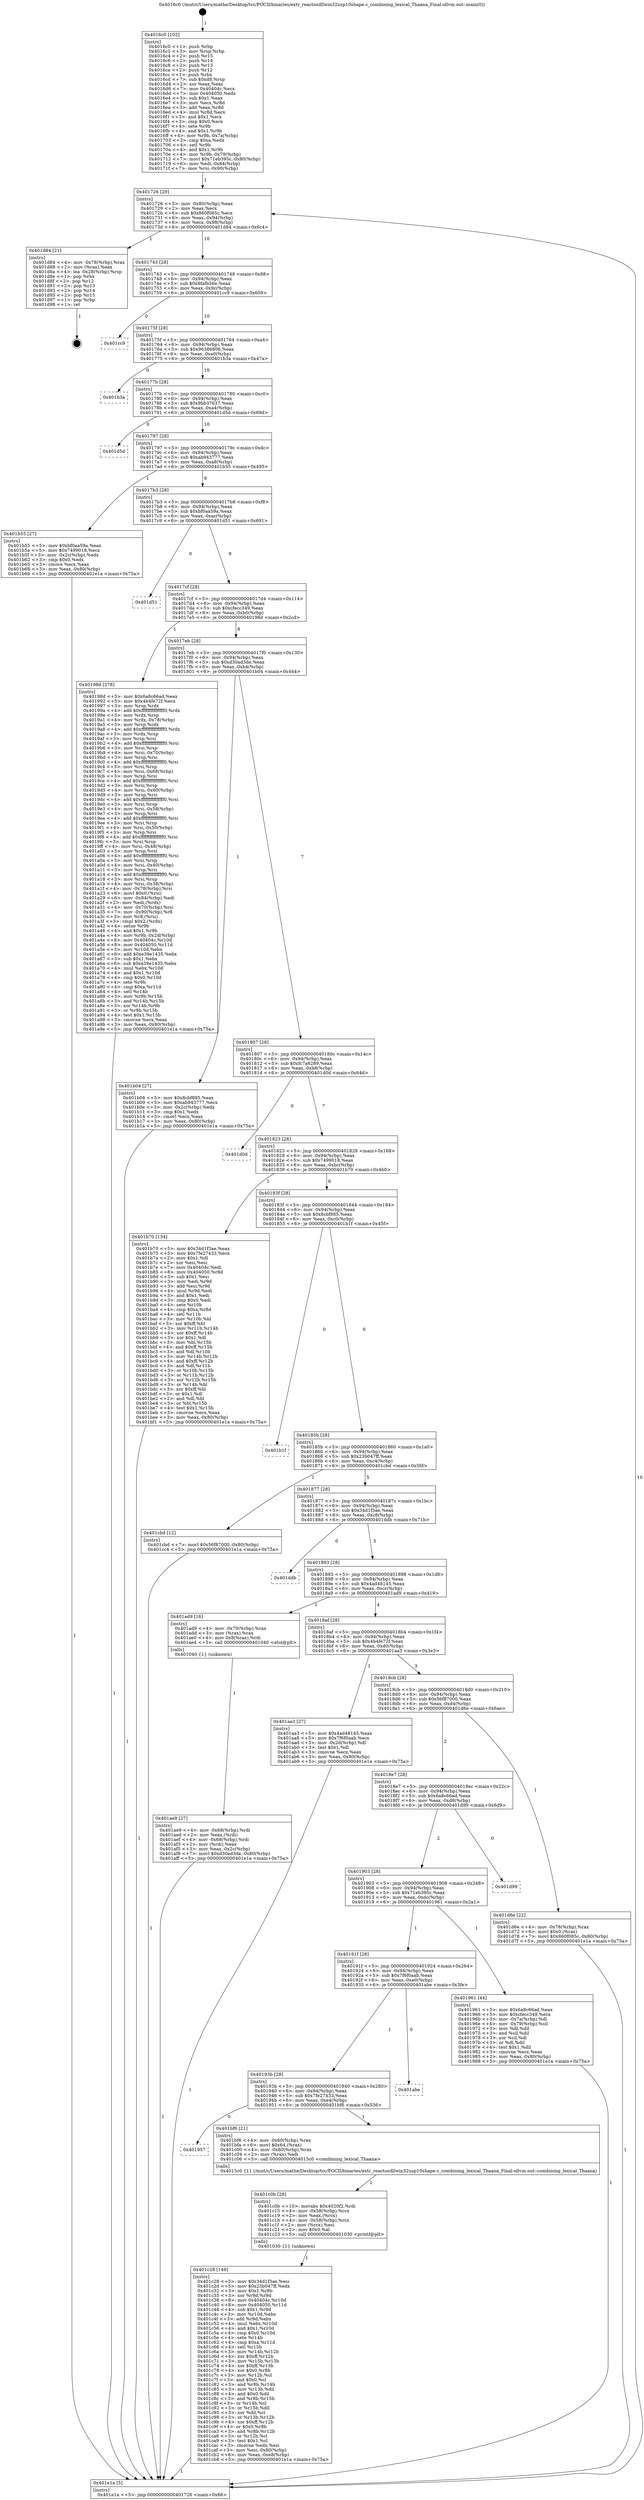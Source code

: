 digraph "0x4016c0" {
  label = "0x4016c0 (/mnt/c/Users/mathe/Desktop/tcc/POCII/binaries/extr_reactosdllwin32usp10shape.c_combining_lexical_Thaana_Final-ollvm.out::main(0))"
  labelloc = "t"
  node[shape=record]

  Entry [label="",width=0.3,height=0.3,shape=circle,fillcolor=black,style=filled]
  "0x401726" [label="{
     0x401726 [29]\l
     | [instrs]\l
     &nbsp;&nbsp;0x401726 \<+3\>: mov -0x80(%rbp),%eax\l
     &nbsp;&nbsp;0x401729 \<+2\>: mov %eax,%ecx\l
     &nbsp;&nbsp;0x40172b \<+6\>: sub $0x860f085c,%ecx\l
     &nbsp;&nbsp;0x401731 \<+6\>: mov %eax,-0x94(%rbp)\l
     &nbsp;&nbsp;0x401737 \<+6\>: mov %ecx,-0x98(%rbp)\l
     &nbsp;&nbsp;0x40173d \<+6\>: je 0000000000401d84 \<main+0x6c4\>\l
  }"]
  "0x401d84" [label="{
     0x401d84 [21]\l
     | [instrs]\l
     &nbsp;&nbsp;0x401d84 \<+4\>: mov -0x78(%rbp),%rax\l
     &nbsp;&nbsp;0x401d88 \<+2\>: mov (%rax),%eax\l
     &nbsp;&nbsp;0x401d8a \<+4\>: lea -0x28(%rbp),%rsp\l
     &nbsp;&nbsp;0x401d8e \<+1\>: pop %rbx\l
     &nbsp;&nbsp;0x401d8f \<+2\>: pop %r12\l
     &nbsp;&nbsp;0x401d91 \<+2\>: pop %r13\l
     &nbsp;&nbsp;0x401d93 \<+2\>: pop %r14\l
     &nbsp;&nbsp;0x401d95 \<+2\>: pop %r15\l
     &nbsp;&nbsp;0x401d97 \<+1\>: pop %rbp\l
     &nbsp;&nbsp;0x401d98 \<+1\>: ret\l
  }"]
  "0x401743" [label="{
     0x401743 [28]\l
     | [instrs]\l
     &nbsp;&nbsp;0x401743 \<+5\>: jmp 0000000000401748 \<main+0x88\>\l
     &nbsp;&nbsp;0x401748 \<+6\>: mov -0x94(%rbp),%eax\l
     &nbsp;&nbsp;0x40174e \<+5\>: sub $0x8fafb56e,%eax\l
     &nbsp;&nbsp;0x401753 \<+6\>: mov %eax,-0x9c(%rbp)\l
     &nbsp;&nbsp;0x401759 \<+6\>: je 0000000000401cc9 \<main+0x609\>\l
  }"]
  Exit [label="",width=0.3,height=0.3,shape=circle,fillcolor=black,style=filled,peripheries=2]
  "0x401cc9" [label="{
     0x401cc9\l
  }", style=dashed]
  "0x40175f" [label="{
     0x40175f [28]\l
     | [instrs]\l
     &nbsp;&nbsp;0x40175f \<+5\>: jmp 0000000000401764 \<main+0xa4\>\l
     &nbsp;&nbsp;0x401764 \<+6\>: mov -0x94(%rbp),%eax\l
     &nbsp;&nbsp;0x40176a \<+5\>: sub $0x96386806,%eax\l
     &nbsp;&nbsp;0x40176f \<+6\>: mov %eax,-0xa0(%rbp)\l
     &nbsp;&nbsp;0x401775 \<+6\>: je 0000000000401b3a \<main+0x47a\>\l
  }"]
  "0x401c28" [label="{
     0x401c28 [149]\l
     | [instrs]\l
     &nbsp;&nbsp;0x401c28 \<+5\>: mov $0x34d1f3ae,%esi\l
     &nbsp;&nbsp;0x401c2d \<+5\>: mov $0x23b047ff,%edx\l
     &nbsp;&nbsp;0x401c32 \<+3\>: mov $0x1,%r8b\l
     &nbsp;&nbsp;0x401c35 \<+3\>: xor %r9d,%r9d\l
     &nbsp;&nbsp;0x401c38 \<+8\>: mov 0x40404c,%r10d\l
     &nbsp;&nbsp;0x401c40 \<+8\>: mov 0x404050,%r11d\l
     &nbsp;&nbsp;0x401c48 \<+4\>: sub $0x1,%r9d\l
     &nbsp;&nbsp;0x401c4c \<+3\>: mov %r10d,%ebx\l
     &nbsp;&nbsp;0x401c4f \<+3\>: add %r9d,%ebx\l
     &nbsp;&nbsp;0x401c52 \<+4\>: imul %ebx,%r10d\l
     &nbsp;&nbsp;0x401c56 \<+4\>: and $0x1,%r10d\l
     &nbsp;&nbsp;0x401c5a \<+4\>: cmp $0x0,%r10d\l
     &nbsp;&nbsp;0x401c5e \<+4\>: sete %r14b\l
     &nbsp;&nbsp;0x401c62 \<+4\>: cmp $0xa,%r11d\l
     &nbsp;&nbsp;0x401c66 \<+4\>: setl %r15b\l
     &nbsp;&nbsp;0x401c6a \<+3\>: mov %r14b,%r12b\l
     &nbsp;&nbsp;0x401c6d \<+4\>: xor $0xff,%r12b\l
     &nbsp;&nbsp;0x401c71 \<+3\>: mov %r15b,%r13b\l
     &nbsp;&nbsp;0x401c74 \<+4\>: xor $0xff,%r13b\l
     &nbsp;&nbsp;0x401c78 \<+4\>: xor $0x0,%r8b\l
     &nbsp;&nbsp;0x401c7c \<+3\>: mov %r12b,%cl\l
     &nbsp;&nbsp;0x401c7f \<+3\>: and $0x0,%cl\l
     &nbsp;&nbsp;0x401c82 \<+3\>: and %r8b,%r14b\l
     &nbsp;&nbsp;0x401c85 \<+3\>: mov %r13b,%dil\l
     &nbsp;&nbsp;0x401c88 \<+4\>: and $0x0,%dil\l
     &nbsp;&nbsp;0x401c8c \<+3\>: and %r8b,%r15b\l
     &nbsp;&nbsp;0x401c8f \<+3\>: or %r14b,%cl\l
     &nbsp;&nbsp;0x401c92 \<+3\>: or %r15b,%dil\l
     &nbsp;&nbsp;0x401c95 \<+3\>: xor %dil,%cl\l
     &nbsp;&nbsp;0x401c98 \<+3\>: or %r13b,%r12b\l
     &nbsp;&nbsp;0x401c9b \<+4\>: xor $0xff,%r12b\l
     &nbsp;&nbsp;0x401c9f \<+4\>: or $0x0,%r8b\l
     &nbsp;&nbsp;0x401ca3 \<+3\>: and %r8b,%r12b\l
     &nbsp;&nbsp;0x401ca6 \<+3\>: or %r12b,%cl\l
     &nbsp;&nbsp;0x401ca9 \<+3\>: test $0x1,%cl\l
     &nbsp;&nbsp;0x401cac \<+3\>: cmovne %edx,%esi\l
     &nbsp;&nbsp;0x401caf \<+3\>: mov %esi,-0x80(%rbp)\l
     &nbsp;&nbsp;0x401cb2 \<+6\>: mov %eax,-0xe8(%rbp)\l
     &nbsp;&nbsp;0x401cb8 \<+5\>: jmp 0000000000401e1a \<main+0x75a\>\l
  }"]
  "0x401b3a" [label="{
     0x401b3a\l
  }", style=dashed]
  "0x40177b" [label="{
     0x40177b [28]\l
     | [instrs]\l
     &nbsp;&nbsp;0x40177b \<+5\>: jmp 0000000000401780 \<main+0xc0\>\l
     &nbsp;&nbsp;0x401780 \<+6\>: mov -0x94(%rbp),%eax\l
     &nbsp;&nbsp;0x401786 \<+5\>: sub $0x9bb37637,%eax\l
     &nbsp;&nbsp;0x40178b \<+6\>: mov %eax,-0xa4(%rbp)\l
     &nbsp;&nbsp;0x401791 \<+6\>: je 0000000000401d5d \<main+0x69d\>\l
  }"]
  "0x401c0b" [label="{
     0x401c0b [29]\l
     | [instrs]\l
     &nbsp;&nbsp;0x401c0b \<+10\>: movabs $0x4020f2,%rdi\l
     &nbsp;&nbsp;0x401c15 \<+4\>: mov -0x58(%rbp),%rcx\l
     &nbsp;&nbsp;0x401c19 \<+2\>: mov %eax,(%rcx)\l
     &nbsp;&nbsp;0x401c1b \<+4\>: mov -0x58(%rbp),%rcx\l
     &nbsp;&nbsp;0x401c1f \<+2\>: mov (%rcx),%esi\l
     &nbsp;&nbsp;0x401c21 \<+2\>: mov $0x0,%al\l
     &nbsp;&nbsp;0x401c23 \<+5\>: call 0000000000401030 \<printf@plt\>\l
     | [calls]\l
     &nbsp;&nbsp;0x401030 \{1\} (unknown)\l
  }"]
  "0x401d5d" [label="{
     0x401d5d\l
  }", style=dashed]
  "0x401797" [label="{
     0x401797 [28]\l
     | [instrs]\l
     &nbsp;&nbsp;0x401797 \<+5\>: jmp 000000000040179c \<main+0xdc\>\l
     &nbsp;&nbsp;0x40179c \<+6\>: mov -0x94(%rbp),%eax\l
     &nbsp;&nbsp;0x4017a2 \<+5\>: sub $0xab943777,%eax\l
     &nbsp;&nbsp;0x4017a7 \<+6\>: mov %eax,-0xa8(%rbp)\l
     &nbsp;&nbsp;0x4017ad \<+6\>: je 0000000000401b55 \<main+0x495\>\l
  }"]
  "0x401957" [label="{
     0x401957\l
  }", style=dashed]
  "0x401b55" [label="{
     0x401b55 [27]\l
     | [instrs]\l
     &nbsp;&nbsp;0x401b55 \<+5\>: mov $0xbf0aa59a,%eax\l
     &nbsp;&nbsp;0x401b5a \<+5\>: mov $0x7499018,%ecx\l
     &nbsp;&nbsp;0x401b5f \<+3\>: mov -0x2c(%rbp),%edx\l
     &nbsp;&nbsp;0x401b62 \<+3\>: cmp $0x0,%edx\l
     &nbsp;&nbsp;0x401b65 \<+3\>: cmove %ecx,%eax\l
     &nbsp;&nbsp;0x401b68 \<+3\>: mov %eax,-0x80(%rbp)\l
     &nbsp;&nbsp;0x401b6b \<+5\>: jmp 0000000000401e1a \<main+0x75a\>\l
  }"]
  "0x4017b3" [label="{
     0x4017b3 [28]\l
     | [instrs]\l
     &nbsp;&nbsp;0x4017b3 \<+5\>: jmp 00000000004017b8 \<main+0xf8\>\l
     &nbsp;&nbsp;0x4017b8 \<+6\>: mov -0x94(%rbp),%eax\l
     &nbsp;&nbsp;0x4017be \<+5\>: sub $0xbf0aa59a,%eax\l
     &nbsp;&nbsp;0x4017c3 \<+6\>: mov %eax,-0xac(%rbp)\l
     &nbsp;&nbsp;0x4017c9 \<+6\>: je 0000000000401d51 \<main+0x691\>\l
  }"]
  "0x401bf6" [label="{
     0x401bf6 [21]\l
     | [instrs]\l
     &nbsp;&nbsp;0x401bf6 \<+4\>: mov -0x60(%rbp),%rax\l
     &nbsp;&nbsp;0x401bfa \<+6\>: movl $0x64,(%rax)\l
     &nbsp;&nbsp;0x401c00 \<+4\>: mov -0x60(%rbp),%rax\l
     &nbsp;&nbsp;0x401c04 \<+2\>: mov (%rax),%edi\l
     &nbsp;&nbsp;0x401c06 \<+5\>: call 00000000004015c0 \<combining_lexical_Thaana\>\l
     | [calls]\l
     &nbsp;&nbsp;0x4015c0 \{1\} (/mnt/c/Users/mathe/Desktop/tcc/POCII/binaries/extr_reactosdllwin32usp10shape.c_combining_lexical_Thaana_Final-ollvm.out::combining_lexical_Thaana)\l
  }"]
  "0x401d51" [label="{
     0x401d51\l
  }", style=dashed]
  "0x4017cf" [label="{
     0x4017cf [28]\l
     | [instrs]\l
     &nbsp;&nbsp;0x4017cf \<+5\>: jmp 00000000004017d4 \<main+0x114\>\l
     &nbsp;&nbsp;0x4017d4 \<+6\>: mov -0x94(%rbp),%eax\l
     &nbsp;&nbsp;0x4017da \<+5\>: sub $0xcfecc349,%eax\l
     &nbsp;&nbsp;0x4017df \<+6\>: mov %eax,-0xb0(%rbp)\l
     &nbsp;&nbsp;0x4017e5 \<+6\>: je 000000000040198d \<main+0x2cd\>\l
  }"]
  "0x40193b" [label="{
     0x40193b [28]\l
     | [instrs]\l
     &nbsp;&nbsp;0x40193b \<+5\>: jmp 0000000000401940 \<main+0x280\>\l
     &nbsp;&nbsp;0x401940 \<+6\>: mov -0x94(%rbp),%eax\l
     &nbsp;&nbsp;0x401946 \<+5\>: sub $0x7fe27433,%eax\l
     &nbsp;&nbsp;0x40194b \<+6\>: mov %eax,-0xe4(%rbp)\l
     &nbsp;&nbsp;0x401951 \<+6\>: je 0000000000401bf6 \<main+0x536\>\l
  }"]
  "0x40198d" [label="{
     0x40198d [278]\l
     | [instrs]\l
     &nbsp;&nbsp;0x40198d \<+5\>: mov $0x6a8c66ad,%eax\l
     &nbsp;&nbsp;0x401992 \<+5\>: mov $0x4b4fe72f,%ecx\l
     &nbsp;&nbsp;0x401997 \<+3\>: mov %rsp,%rdx\l
     &nbsp;&nbsp;0x40199a \<+4\>: add $0xfffffffffffffff0,%rdx\l
     &nbsp;&nbsp;0x40199e \<+3\>: mov %rdx,%rsp\l
     &nbsp;&nbsp;0x4019a1 \<+4\>: mov %rdx,-0x78(%rbp)\l
     &nbsp;&nbsp;0x4019a5 \<+3\>: mov %rsp,%rdx\l
     &nbsp;&nbsp;0x4019a8 \<+4\>: add $0xfffffffffffffff0,%rdx\l
     &nbsp;&nbsp;0x4019ac \<+3\>: mov %rdx,%rsp\l
     &nbsp;&nbsp;0x4019af \<+3\>: mov %rsp,%rsi\l
     &nbsp;&nbsp;0x4019b2 \<+4\>: add $0xfffffffffffffff0,%rsi\l
     &nbsp;&nbsp;0x4019b6 \<+3\>: mov %rsi,%rsp\l
     &nbsp;&nbsp;0x4019b9 \<+4\>: mov %rsi,-0x70(%rbp)\l
     &nbsp;&nbsp;0x4019bd \<+3\>: mov %rsp,%rsi\l
     &nbsp;&nbsp;0x4019c0 \<+4\>: add $0xfffffffffffffff0,%rsi\l
     &nbsp;&nbsp;0x4019c4 \<+3\>: mov %rsi,%rsp\l
     &nbsp;&nbsp;0x4019c7 \<+4\>: mov %rsi,-0x68(%rbp)\l
     &nbsp;&nbsp;0x4019cb \<+3\>: mov %rsp,%rsi\l
     &nbsp;&nbsp;0x4019ce \<+4\>: add $0xfffffffffffffff0,%rsi\l
     &nbsp;&nbsp;0x4019d2 \<+3\>: mov %rsi,%rsp\l
     &nbsp;&nbsp;0x4019d5 \<+4\>: mov %rsi,-0x60(%rbp)\l
     &nbsp;&nbsp;0x4019d9 \<+3\>: mov %rsp,%rsi\l
     &nbsp;&nbsp;0x4019dc \<+4\>: add $0xfffffffffffffff0,%rsi\l
     &nbsp;&nbsp;0x4019e0 \<+3\>: mov %rsi,%rsp\l
     &nbsp;&nbsp;0x4019e3 \<+4\>: mov %rsi,-0x58(%rbp)\l
     &nbsp;&nbsp;0x4019e7 \<+3\>: mov %rsp,%rsi\l
     &nbsp;&nbsp;0x4019ea \<+4\>: add $0xfffffffffffffff0,%rsi\l
     &nbsp;&nbsp;0x4019ee \<+3\>: mov %rsi,%rsp\l
     &nbsp;&nbsp;0x4019f1 \<+4\>: mov %rsi,-0x50(%rbp)\l
     &nbsp;&nbsp;0x4019f5 \<+3\>: mov %rsp,%rsi\l
     &nbsp;&nbsp;0x4019f8 \<+4\>: add $0xfffffffffffffff0,%rsi\l
     &nbsp;&nbsp;0x4019fc \<+3\>: mov %rsi,%rsp\l
     &nbsp;&nbsp;0x4019ff \<+4\>: mov %rsi,-0x48(%rbp)\l
     &nbsp;&nbsp;0x401a03 \<+3\>: mov %rsp,%rsi\l
     &nbsp;&nbsp;0x401a06 \<+4\>: add $0xfffffffffffffff0,%rsi\l
     &nbsp;&nbsp;0x401a0a \<+3\>: mov %rsi,%rsp\l
     &nbsp;&nbsp;0x401a0d \<+4\>: mov %rsi,-0x40(%rbp)\l
     &nbsp;&nbsp;0x401a11 \<+3\>: mov %rsp,%rsi\l
     &nbsp;&nbsp;0x401a14 \<+4\>: add $0xfffffffffffffff0,%rsi\l
     &nbsp;&nbsp;0x401a18 \<+3\>: mov %rsi,%rsp\l
     &nbsp;&nbsp;0x401a1b \<+4\>: mov %rsi,-0x38(%rbp)\l
     &nbsp;&nbsp;0x401a1f \<+4\>: mov -0x78(%rbp),%rsi\l
     &nbsp;&nbsp;0x401a23 \<+6\>: movl $0x0,(%rsi)\l
     &nbsp;&nbsp;0x401a29 \<+6\>: mov -0x84(%rbp),%edi\l
     &nbsp;&nbsp;0x401a2f \<+2\>: mov %edi,(%rdx)\l
     &nbsp;&nbsp;0x401a31 \<+4\>: mov -0x70(%rbp),%rsi\l
     &nbsp;&nbsp;0x401a35 \<+7\>: mov -0x90(%rbp),%r8\l
     &nbsp;&nbsp;0x401a3c \<+3\>: mov %r8,(%rsi)\l
     &nbsp;&nbsp;0x401a3f \<+3\>: cmpl $0x2,(%rdx)\l
     &nbsp;&nbsp;0x401a42 \<+4\>: setne %r9b\l
     &nbsp;&nbsp;0x401a46 \<+4\>: and $0x1,%r9b\l
     &nbsp;&nbsp;0x401a4a \<+4\>: mov %r9b,-0x2d(%rbp)\l
     &nbsp;&nbsp;0x401a4e \<+8\>: mov 0x40404c,%r10d\l
     &nbsp;&nbsp;0x401a56 \<+8\>: mov 0x404050,%r11d\l
     &nbsp;&nbsp;0x401a5e \<+3\>: mov %r10d,%ebx\l
     &nbsp;&nbsp;0x401a61 \<+6\>: add $0xe39e1435,%ebx\l
     &nbsp;&nbsp;0x401a67 \<+3\>: sub $0x1,%ebx\l
     &nbsp;&nbsp;0x401a6a \<+6\>: sub $0xe39e1435,%ebx\l
     &nbsp;&nbsp;0x401a70 \<+4\>: imul %ebx,%r10d\l
     &nbsp;&nbsp;0x401a74 \<+4\>: and $0x1,%r10d\l
     &nbsp;&nbsp;0x401a78 \<+4\>: cmp $0x0,%r10d\l
     &nbsp;&nbsp;0x401a7c \<+4\>: sete %r9b\l
     &nbsp;&nbsp;0x401a80 \<+4\>: cmp $0xa,%r11d\l
     &nbsp;&nbsp;0x401a84 \<+4\>: setl %r14b\l
     &nbsp;&nbsp;0x401a88 \<+3\>: mov %r9b,%r15b\l
     &nbsp;&nbsp;0x401a8b \<+3\>: and %r14b,%r15b\l
     &nbsp;&nbsp;0x401a8e \<+3\>: xor %r14b,%r9b\l
     &nbsp;&nbsp;0x401a91 \<+3\>: or %r9b,%r15b\l
     &nbsp;&nbsp;0x401a94 \<+4\>: test $0x1,%r15b\l
     &nbsp;&nbsp;0x401a98 \<+3\>: cmovne %ecx,%eax\l
     &nbsp;&nbsp;0x401a9b \<+3\>: mov %eax,-0x80(%rbp)\l
     &nbsp;&nbsp;0x401a9e \<+5\>: jmp 0000000000401e1a \<main+0x75a\>\l
  }"]
  "0x4017eb" [label="{
     0x4017eb [28]\l
     | [instrs]\l
     &nbsp;&nbsp;0x4017eb \<+5\>: jmp 00000000004017f0 \<main+0x130\>\l
     &nbsp;&nbsp;0x4017f0 \<+6\>: mov -0x94(%rbp),%eax\l
     &nbsp;&nbsp;0x4017f6 \<+5\>: sub $0xd30ad3de,%eax\l
     &nbsp;&nbsp;0x4017fb \<+6\>: mov %eax,-0xb4(%rbp)\l
     &nbsp;&nbsp;0x401801 \<+6\>: je 0000000000401b04 \<main+0x444\>\l
  }"]
  "0x401abe" [label="{
     0x401abe\l
  }", style=dashed]
  "0x401b04" [label="{
     0x401b04 [27]\l
     | [instrs]\l
     &nbsp;&nbsp;0x401b04 \<+5\>: mov $0x8cbf885,%eax\l
     &nbsp;&nbsp;0x401b09 \<+5\>: mov $0xab943777,%ecx\l
     &nbsp;&nbsp;0x401b0e \<+3\>: mov -0x2c(%rbp),%edx\l
     &nbsp;&nbsp;0x401b11 \<+3\>: cmp $0x1,%edx\l
     &nbsp;&nbsp;0x401b14 \<+3\>: cmovl %ecx,%eax\l
     &nbsp;&nbsp;0x401b17 \<+3\>: mov %eax,-0x80(%rbp)\l
     &nbsp;&nbsp;0x401b1a \<+5\>: jmp 0000000000401e1a \<main+0x75a\>\l
  }"]
  "0x401807" [label="{
     0x401807 [28]\l
     | [instrs]\l
     &nbsp;&nbsp;0x401807 \<+5\>: jmp 000000000040180c \<main+0x14c\>\l
     &nbsp;&nbsp;0x40180c \<+6\>: mov -0x94(%rbp),%eax\l
     &nbsp;&nbsp;0x401812 \<+5\>: sub $0xfc7a6289,%eax\l
     &nbsp;&nbsp;0x401817 \<+6\>: mov %eax,-0xb8(%rbp)\l
     &nbsp;&nbsp;0x40181d \<+6\>: je 0000000000401d0d \<main+0x64d\>\l
  }"]
  "0x401ae9" [label="{
     0x401ae9 [27]\l
     | [instrs]\l
     &nbsp;&nbsp;0x401ae9 \<+4\>: mov -0x68(%rbp),%rdi\l
     &nbsp;&nbsp;0x401aed \<+2\>: mov %eax,(%rdi)\l
     &nbsp;&nbsp;0x401aef \<+4\>: mov -0x68(%rbp),%rdi\l
     &nbsp;&nbsp;0x401af3 \<+2\>: mov (%rdi),%eax\l
     &nbsp;&nbsp;0x401af5 \<+3\>: mov %eax,-0x2c(%rbp)\l
     &nbsp;&nbsp;0x401af8 \<+7\>: movl $0xd30ad3de,-0x80(%rbp)\l
     &nbsp;&nbsp;0x401aff \<+5\>: jmp 0000000000401e1a \<main+0x75a\>\l
  }"]
  "0x401d0d" [label="{
     0x401d0d\l
  }", style=dashed]
  "0x401823" [label="{
     0x401823 [28]\l
     | [instrs]\l
     &nbsp;&nbsp;0x401823 \<+5\>: jmp 0000000000401828 \<main+0x168\>\l
     &nbsp;&nbsp;0x401828 \<+6\>: mov -0x94(%rbp),%eax\l
     &nbsp;&nbsp;0x40182e \<+5\>: sub $0x7499018,%eax\l
     &nbsp;&nbsp;0x401833 \<+6\>: mov %eax,-0xbc(%rbp)\l
     &nbsp;&nbsp;0x401839 \<+6\>: je 0000000000401b70 \<main+0x4b0\>\l
  }"]
  "0x4016c0" [label="{
     0x4016c0 [102]\l
     | [instrs]\l
     &nbsp;&nbsp;0x4016c0 \<+1\>: push %rbp\l
     &nbsp;&nbsp;0x4016c1 \<+3\>: mov %rsp,%rbp\l
     &nbsp;&nbsp;0x4016c4 \<+2\>: push %r15\l
     &nbsp;&nbsp;0x4016c6 \<+2\>: push %r14\l
     &nbsp;&nbsp;0x4016c8 \<+2\>: push %r13\l
     &nbsp;&nbsp;0x4016ca \<+2\>: push %r12\l
     &nbsp;&nbsp;0x4016cc \<+1\>: push %rbx\l
     &nbsp;&nbsp;0x4016cd \<+7\>: sub $0xd8,%rsp\l
     &nbsp;&nbsp;0x4016d4 \<+2\>: xor %eax,%eax\l
     &nbsp;&nbsp;0x4016d6 \<+7\>: mov 0x40404c,%ecx\l
     &nbsp;&nbsp;0x4016dd \<+7\>: mov 0x404050,%edx\l
     &nbsp;&nbsp;0x4016e4 \<+3\>: sub $0x1,%eax\l
     &nbsp;&nbsp;0x4016e7 \<+3\>: mov %ecx,%r8d\l
     &nbsp;&nbsp;0x4016ea \<+3\>: add %eax,%r8d\l
     &nbsp;&nbsp;0x4016ed \<+4\>: imul %r8d,%ecx\l
     &nbsp;&nbsp;0x4016f1 \<+3\>: and $0x1,%ecx\l
     &nbsp;&nbsp;0x4016f4 \<+3\>: cmp $0x0,%ecx\l
     &nbsp;&nbsp;0x4016f7 \<+4\>: sete %r9b\l
     &nbsp;&nbsp;0x4016fb \<+4\>: and $0x1,%r9b\l
     &nbsp;&nbsp;0x4016ff \<+4\>: mov %r9b,-0x7a(%rbp)\l
     &nbsp;&nbsp;0x401703 \<+3\>: cmp $0xa,%edx\l
     &nbsp;&nbsp;0x401706 \<+4\>: setl %r9b\l
     &nbsp;&nbsp;0x40170a \<+4\>: and $0x1,%r9b\l
     &nbsp;&nbsp;0x40170e \<+4\>: mov %r9b,-0x79(%rbp)\l
     &nbsp;&nbsp;0x401712 \<+7\>: movl $0x71eb395c,-0x80(%rbp)\l
     &nbsp;&nbsp;0x401719 \<+6\>: mov %edi,-0x84(%rbp)\l
     &nbsp;&nbsp;0x40171f \<+7\>: mov %rsi,-0x90(%rbp)\l
  }"]
  "0x401b70" [label="{
     0x401b70 [134]\l
     | [instrs]\l
     &nbsp;&nbsp;0x401b70 \<+5\>: mov $0x34d1f3ae,%eax\l
     &nbsp;&nbsp;0x401b75 \<+5\>: mov $0x7fe27433,%ecx\l
     &nbsp;&nbsp;0x401b7a \<+2\>: mov $0x1,%dl\l
     &nbsp;&nbsp;0x401b7c \<+2\>: xor %esi,%esi\l
     &nbsp;&nbsp;0x401b7e \<+7\>: mov 0x40404c,%edi\l
     &nbsp;&nbsp;0x401b85 \<+8\>: mov 0x404050,%r8d\l
     &nbsp;&nbsp;0x401b8d \<+3\>: sub $0x1,%esi\l
     &nbsp;&nbsp;0x401b90 \<+3\>: mov %edi,%r9d\l
     &nbsp;&nbsp;0x401b93 \<+3\>: add %esi,%r9d\l
     &nbsp;&nbsp;0x401b96 \<+4\>: imul %r9d,%edi\l
     &nbsp;&nbsp;0x401b9a \<+3\>: and $0x1,%edi\l
     &nbsp;&nbsp;0x401b9d \<+3\>: cmp $0x0,%edi\l
     &nbsp;&nbsp;0x401ba0 \<+4\>: sete %r10b\l
     &nbsp;&nbsp;0x401ba4 \<+4\>: cmp $0xa,%r8d\l
     &nbsp;&nbsp;0x401ba8 \<+4\>: setl %r11b\l
     &nbsp;&nbsp;0x401bac \<+3\>: mov %r10b,%bl\l
     &nbsp;&nbsp;0x401baf \<+3\>: xor $0xff,%bl\l
     &nbsp;&nbsp;0x401bb2 \<+3\>: mov %r11b,%r14b\l
     &nbsp;&nbsp;0x401bb5 \<+4\>: xor $0xff,%r14b\l
     &nbsp;&nbsp;0x401bb9 \<+3\>: xor $0x1,%dl\l
     &nbsp;&nbsp;0x401bbc \<+3\>: mov %bl,%r15b\l
     &nbsp;&nbsp;0x401bbf \<+4\>: and $0xff,%r15b\l
     &nbsp;&nbsp;0x401bc3 \<+3\>: and %dl,%r10b\l
     &nbsp;&nbsp;0x401bc6 \<+3\>: mov %r14b,%r12b\l
     &nbsp;&nbsp;0x401bc9 \<+4\>: and $0xff,%r12b\l
     &nbsp;&nbsp;0x401bcd \<+3\>: and %dl,%r11b\l
     &nbsp;&nbsp;0x401bd0 \<+3\>: or %r10b,%r15b\l
     &nbsp;&nbsp;0x401bd3 \<+3\>: or %r11b,%r12b\l
     &nbsp;&nbsp;0x401bd6 \<+3\>: xor %r12b,%r15b\l
     &nbsp;&nbsp;0x401bd9 \<+3\>: or %r14b,%bl\l
     &nbsp;&nbsp;0x401bdc \<+3\>: xor $0xff,%bl\l
     &nbsp;&nbsp;0x401bdf \<+3\>: or $0x1,%dl\l
     &nbsp;&nbsp;0x401be2 \<+2\>: and %dl,%bl\l
     &nbsp;&nbsp;0x401be4 \<+3\>: or %bl,%r15b\l
     &nbsp;&nbsp;0x401be7 \<+4\>: test $0x1,%r15b\l
     &nbsp;&nbsp;0x401beb \<+3\>: cmovne %ecx,%eax\l
     &nbsp;&nbsp;0x401bee \<+3\>: mov %eax,-0x80(%rbp)\l
     &nbsp;&nbsp;0x401bf1 \<+5\>: jmp 0000000000401e1a \<main+0x75a\>\l
  }"]
  "0x40183f" [label="{
     0x40183f [28]\l
     | [instrs]\l
     &nbsp;&nbsp;0x40183f \<+5\>: jmp 0000000000401844 \<main+0x184\>\l
     &nbsp;&nbsp;0x401844 \<+6\>: mov -0x94(%rbp),%eax\l
     &nbsp;&nbsp;0x40184a \<+5\>: sub $0x8cbf885,%eax\l
     &nbsp;&nbsp;0x40184f \<+6\>: mov %eax,-0xc0(%rbp)\l
     &nbsp;&nbsp;0x401855 \<+6\>: je 0000000000401b1f \<main+0x45f\>\l
  }"]
  "0x401e1a" [label="{
     0x401e1a [5]\l
     | [instrs]\l
     &nbsp;&nbsp;0x401e1a \<+5\>: jmp 0000000000401726 \<main+0x66\>\l
  }"]
  "0x401b1f" [label="{
     0x401b1f\l
  }", style=dashed]
  "0x40185b" [label="{
     0x40185b [28]\l
     | [instrs]\l
     &nbsp;&nbsp;0x40185b \<+5\>: jmp 0000000000401860 \<main+0x1a0\>\l
     &nbsp;&nbsp;0x401860 \<+6\>: mov -0x94(%rbp),%eax\l
     &nbsp;&nbsp;0x401866 \<+5\>: sub $0x23b047ff,%eax\l
     &nbsp;&nbsp;0x40186b \<+6\>: mov %eax,-0xc4(%rbp)\l
     &nbsp;&nbsp;0x401871 \<+6\>: je 0000000000401cbd \<main+0x5fd\>\l
  }"]
  "0x40191f" [label="{
     0x40191f [28]\l
     | [instrs]\l
     &nbsp;&nbsp;0x40191f \<+5\>: jmp 0000000000401924 \<main+0x264\>\l
     &nbsp;&nbsp;0x401924 \<+6\>: mov -0x94(%rbp),%eax\l
     &nbsp;&nbsp;0x40192a \<+5\>: sub $0x7f6f0aab,%eax\l
     &nbsp;&nbsp;0x40192f \<+6\>: mov %eax,-0xe0(%rbp)\l
     &nbsp;&nbsp;0x401935 \<+6\>: je 0000000000401abe \<main+0x3fe\>\l
  }"]
  "0x401cbd" [label="{
     0x401cbd [12]\l
     | [instrs]\l
     &nbsp;&nbsp;0x401cbd \<+7\>: movl $0x56f87000,-0x80(%rbp)\l
     &nbsp;&nbsp;0x401cc4 \<+5\>: jmp 0000000000401e1a \<main+0x75a\>\l
  }"]
  "0x401877" [label="{
     0x401877 [28]\l
     | [instrs]\l
     &nbsp;&nbsp;0x401877 \<+5\>: jmp 000000000040187c \<main+0x1bc\>\l
     &nbsp;&nbsp;0x40187c \<+6\>: mov -0x94(%rbp),%eax\l
     &nbsp;&nbsp;0x401882 \<+5\>: sub $0x34d1f3ae,%eax\l
     &nbsp;&nbsp;0x401887 \<+6\>: mov %eax,-0xc8(%rbp)\l
     &nbsp;&nbsp;0x40188d \<+6\>: je 0000000000401ddb \<main+0x71b\>\l
  }"]
  "0x401961" [label="{
     0x401961 [44]\l
     | [instrs]\l
     &nbsp;&nbsp;0x401961 \<+5\>: mov $0x6a8c66ad,%eax\l
     &nbsp;&nbsp;0x401966 \<+5\>: mov $0xcfecc349,%ecx\l
     &nbsp;&nbsp;0x40196b \<+3\>: mov -0x7a(%rbp),%dl\l
     &nbsp;&nbsp;0x40196e \<+4\>: mov -0x79(%rbp),%sil\l
     &nbsp;&nbsp;0x401972 \<+3\>: mov %dl,%dil\l
     &nbsp;&nbsp;0x401975 \<+3\>: and %sil,%dil\l
     &nbsp;&nbsp;0x401978 \<+3\>: xor %sil,%dl\l
     &nbsp;&nbsp;0x40197b \<+3\>: or %dl,%dil\l
     &nbsp;&nbsp;0x40197e \<+4\>: test $0x1,%dil\l
     &nbsp;&nbsp;0x401982 \<+3\>: cmovne %ecx,%eax\l
     &nbsp;&nbsp;0x401985 \<+3\>: mov %eax,-0x80(%rbp)\l
     &nbsp;&nbsp;0x401988 \<+5\>: jmp 0000000000401e1a \<main+0x75a\>\l
  }"]
  "0x401ddb" [label="{
     0x401ddb\l
  }", style=dashed]
  "0x401893" [label="{
     0x401893 [28]\l
     | [instrs]\l
     &nbsp;&nbsp;0x401893 \<+5\>: jmp 0000000000401898 \<main+0x1d8\>\l
     &nbsp;&nbsp;0x401898 \<+6\>: mov -0x94(%rbp),%eax\l
     &nbsp;&nbsp;0x40189e \<+5\>: sub $0x4ad48145,%eax\l
     &nbsp;&nbsp;0x4018a3 \<+6\>: mov %eax,-0xcc(%rbp)\l
     &nbsp;&nbsp;0x4018a9 \<+6\>: je 0000000000401ad9 \<main+0x419\>\l
  }"]
  "0x401903" [label="{
     0x401903 [28]\l
     | [instrs]\l
     &nbsp;&nbsp;0x401903 \<+5\>: jmp 0000000000401908 \<main+0x248\>\l
     &nbsp;&nbsp;0x401908 \<+6\>: mov -0x94(%rbp),%eax\l
     &nbsp;&nbsp;0x40190e \<+5\>: sub $0x71eb395c,%eax\l
     &nbsp;&nbsp;0x401913 \<+6\>: mov %eax,-0xdc(%rbp)\l
     &nbsp;&nbsp;0x401919 \<+6\>: je 0000000000401961 \<main+0x2a1\>\l
  }"]
  "0x401ad9" [label="{
     0x401ad9 [16]\l
     | [instrs]\l
     &nbsp;&nbsp;0x401ad9 \<+4\>: mov -0x70(%rbp),%rax\l
     &nbsp;&nbsp;0x401add \<+3\>: mov (%rax),%rax\l
     &nbsp;&nbsp;0x401ae0 \<+4\>: mov 0x8(%rax),%rdi\l
     &nbsp;&nbsp;0x401ae4 \<+5\>: call 0000000000401040 \<atoi@plt\>\l
     | [calls]\l
     &nbsp;&nbsp;0x401040 \{1\} (unknown)\l
  }"]
  "0x4018af" [label="{
     0x4018af [28]\l
     | [instrs]\l
     &nbsp;&nbsp;0x4018af \<+5\>: jmp 00000000004018b4 \<main+0x1f4\>\l
     &nbsp;&nbsp;0x4018b4 \<+6\>: mov -0x94(%rbp),%eax\l
     &nbsp;&nbsp;0x4018ba \<+5\>: sub $0x4b4fe72f,%eax\l
     &nbsp;&nbsp;0x4018bf \<+6\>: mov %eax,-0xd0(%rbp)\l
     &nbsp;&nbsp;0x4018c5 \<+6\>: je 0000000000401aa3 \<main+0x3e3\>\l
  }"]
  "0x401d99" [label="{
     0x401d99\l
  }", style=dashed]
  "0x401aa3" [label="{
     0x401aa3 [27]\l
     | [instrs]\l
     &nbsp;&nbsp;0x401aa3 \<+5\>: mov $0x4ad48145,%eax\l
     &nbsp;&nbsp;0x401aa8 \<+5\>: mov $0x7f6f0aab,%ecx\l
     &nbsp;&nbsp;0x401aad \<+3\>: mov -0x2d(%rbp),%dl\l
     &nbsp;&nbsp;0x401ab0 \<+3\>: test $0x1,%dl\l
     &nbsp;&nbsp;0x401ab3 \<+3\>: cmovne %ecx,%eax\l
     &nbsp;&nbsp;0x401ab6 \<+3\>: mov %eax,-0x80(%rbp)\l
     &nbsp;&nbsp;0x401ab9 \<+5\>: jmp 0000000000401e1a \<main+0x75a\>\l
  }"]
  "0x4018cb" [label="{
     0x4018cb [28]\l
     | [instrs]\l
     &nbsp;&nbsp;0x4018cb \<+5\>: jmp 00000000004018d0 \<main+0x210\>\l
     &nbsp;&nbsp;0x4018d0 \<+6\>: mov -0x94(%rbp),%eax\l
     &nbsp;&nbsp;0x4018d6 \<+5\>: sub $0x56f87000,%eax\l
     &nbsp;&nbsp;0x4018db \<+6\>: mov %eax,-0xd4(%rbp)\l
     &nbsp;&nbsp;0x4018e1 \<+6\>: je 0000000000401d6e \<main+0x6ae\>\l
  }"]
  "0x4018e7" [label="{
     0x4018e7 [28]\l
     | [instrs]\l
     &nbsp;&nbsp;0x4018e7 \<+5\>: jmp 00000000004018ec \<main+0x22c\>\l
     &nbsp;&nbsp;0x4018ec \<+6\>: mov -0x94(%rbp),%eax\l
     &nbsp;&nbsp;0x4018f2 \<+5\>: sub $0x6a8c66ad,%eax\l
     &nbsp;&nbsp;0x4018f7 \<+6\>: mov %eax,-0xd8(%rbp)\l
     &nbsp;&nbsp;0x4018fd \<+6\>: je 0000000000401d99 \<main+0x6d9\>\l
  }"]
  "0x401d6e" [label="{
     0x401d6e [22]\l
     | [instrs]\l
     &nbsp;&nbsp;0x401d6e \<+4\>: mov -0x78(%rbp),%rax\l
     &nbsp;&nbsp;0x401d72 \<+6\>: movl $0x0,(%rax)\l
     &nbsp;&nbsp;0x401d78 \<+7\>: movl $0x860f085c,-0x80(%rbp)\l
     &nbsp;&nbsp;0x401d7f \<+5\>: jmp 0000000000401e1a \<main+0x75a\>\l
  }"]
  Entry -> "0x4016c0" [label=" 1"]
  "0x401726" -> "0x401d84" [label=" 1"]
  "0x401726" -> "0x401743" [label=" 10"]
  "0x401d84" -> Exit [label=" 1"]
  "0x401743" -> "0x401cc9" [label=" 0"]
  "0x401743" -> "0x40175f" [label=" 10"]
  "0x401d6e" -> "0x401e1a" [label=" 1"]
  "0x40175f" -> "0x401b3a" [label=" 0"]
  "0x40175f" -> "0x40177b" [label=" 10"]
  "0x401cbd" -> "0x401e1a" [label=" 1"]
  "0x40177b" -> "0x401d5d" [label=" 0"]
  "0x40177b" -> "0x401797" [label=" 10"]
  "0x401c28" -> "0x401e1a" [label=" 1"]
  "0x401797" -> "0x401b55" [label=" 1"]
  "0x401797" -> "0x4017b3" [label=" 9"]
  "0x401c0b" -> "0x401c28" [label=" 1"]
  "0x4017b3" -> "0x401d51" [label=" 0"]
  "0x4017b3" -> "0x4017cf" [label=" 9"]
  "0x401bf6" -> "0x401c0b" [label=" 1"]
  "0x4017cf" -> "0x40198d" [label=" 1"]
  "0x4017cf" -> "0x4017eb" [label=" 8"]
  "0x40193b" -> "0x401bf6" [label=" 1"]
  "0x4017eb" -> "0x401b04" [label=" 1"]
  "0x4017eb" -> "0x401807" [label=" 7"]
  "0x40193b" -> "0x401957" [label=" 0"]
  "0x401807" -> "0x401d0d" [label=" 0"]
  "0x401807" -> "0x401823" [label=" 7"]
  "0x40191f" -> "0x401abe" [label=" 0"]
  "0x401823" -> "0x401b70" [label=" 1"]
  "0x401823" -> "0x40183f" [label=" 6"]
  "0x401b70" -> "0x401e1a" [label=" 1"]
  "0x40183f" -> "0x401b1f" [label=" 0"]
  "0x40183f" -> "0x40185b" [label=" 6"]
  "0x401b55" -> "0x401e1a" [label=" 1"]
  "0x40185b" -> "0x401cbd" [label=" 1"]
  "0x40185b" -> "0x401877" [label=" 5"]
  "0x401b04" -> "0x401e1a" [label=" 1"]
  "0x401877" -> "0x401ddb" [label=" 0"]
  "0x401877" -> "0x401893" [label=" 5"]
  "0x401ae9" -> "0x401e1a" [label=" 1"]
  "0x401893" -> "0x401ad9" [label=" 1"]
  "0x401893" -> "0x4018af" [label=" 4"]
  "0x401aa3" -> "0x401e1a" [label=" 1"]
  "0x4018af" -> "0x401aa3" [label=" 1"]
  "0x4018af" -> "0x4018cb" [label=" 3"]
  "0x40198d" -> "0x401e1a" [label=" 1"]
  "0x4018cb" -> "0x401d6e" [label=" 1"]
  "0x4018cb" -> "0x4018e7" [label=" 2"]
  "0x40191f" -> "0x40193b" [label=" 1"]
  "0x4018e7" -> "0x401d99" [label=" 0"]
  "0x4018e7" -> "0x401903" [label=" 2"]
  "0x401ad9" -> "0x401ae9" [label=" 1"]
  "0x401903" -> "0x401961" [label=" 1"]
  "0x401903" -> "0x40191f" [label=" 1"]
  "0x401961" -> "0x401e1a" [label=" 1"]
  "0x4016c0" -> "0x401726" [label=" 1"]
  "0x401e1a" -> "0x401726" [label=" 10"]
}
